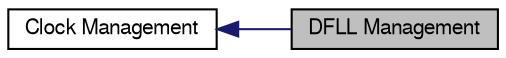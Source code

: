 digraph structs
{
  edge [fontname="FreeSans",fontsize="10",labelfontname="FreeSans",labelfontsize="10"];
  node [fontname="FreeSans",fontsize="10",shape=record];
  rankdir=LR;
  Node0 [label="DFLL Management",height=0.2,width=0.4,color="black", fillcolor="grey75", style="filled" fontcolor="black"];
  Node1 [label="Clock Management",height=0.2,width=0.4,color="black", fillcolor="white", style="filled",URL="$group__clk__group.html"];
  Node1->Node0 [shape=plaintext, color="midnightblue", dir="back", style="solid"];
}
